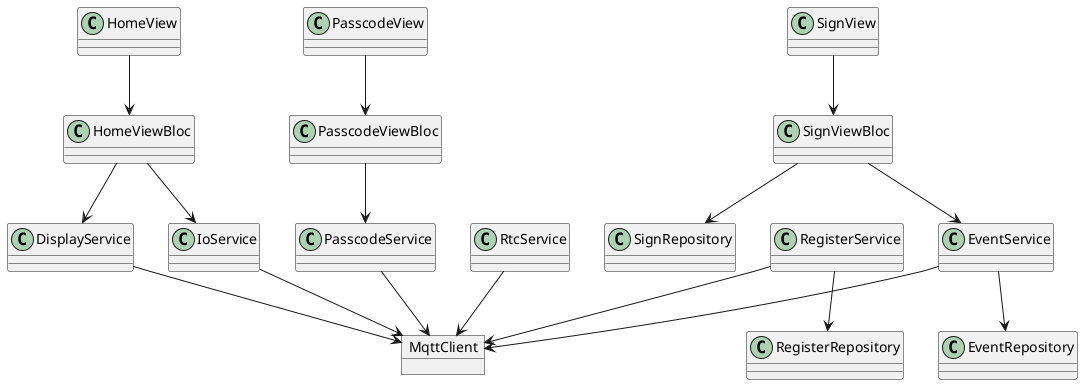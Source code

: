 @startuml
object MqttClient

'Service
class RtcService
class IoService
class PasscodeService
class EventService
class RegisterService
class DisplayService

'Blocs
class HomeViewBloc
class SignViewBloc
class PasscodeViewBloc

'Views
class HomeView
class SignView
class PasscodeView

'Repositories
class RegisterRepository
class SignRepository
class EventRepository

HomeView --> HomeViewBloc
HomeViewBloc --> DisplayService
HomeViewBloc --> IoService
SignView --> SignViewBloc
PasscodeView --> PasscodeViewBloc

SignViewBloc --> SignRepository
PasscodeService --> MqttClient
PasscodeViewBloc --> PasscodeService
SignViewBloc --> EventService
EventService --> EventRepository
RegisterService --> RegisterRepository
RegisterService --> MqttClient
EventService --> MqttClient
RtcService --> MqttClient
IoService --> MqttClient
DisplayService --> MqttClient

@enduml